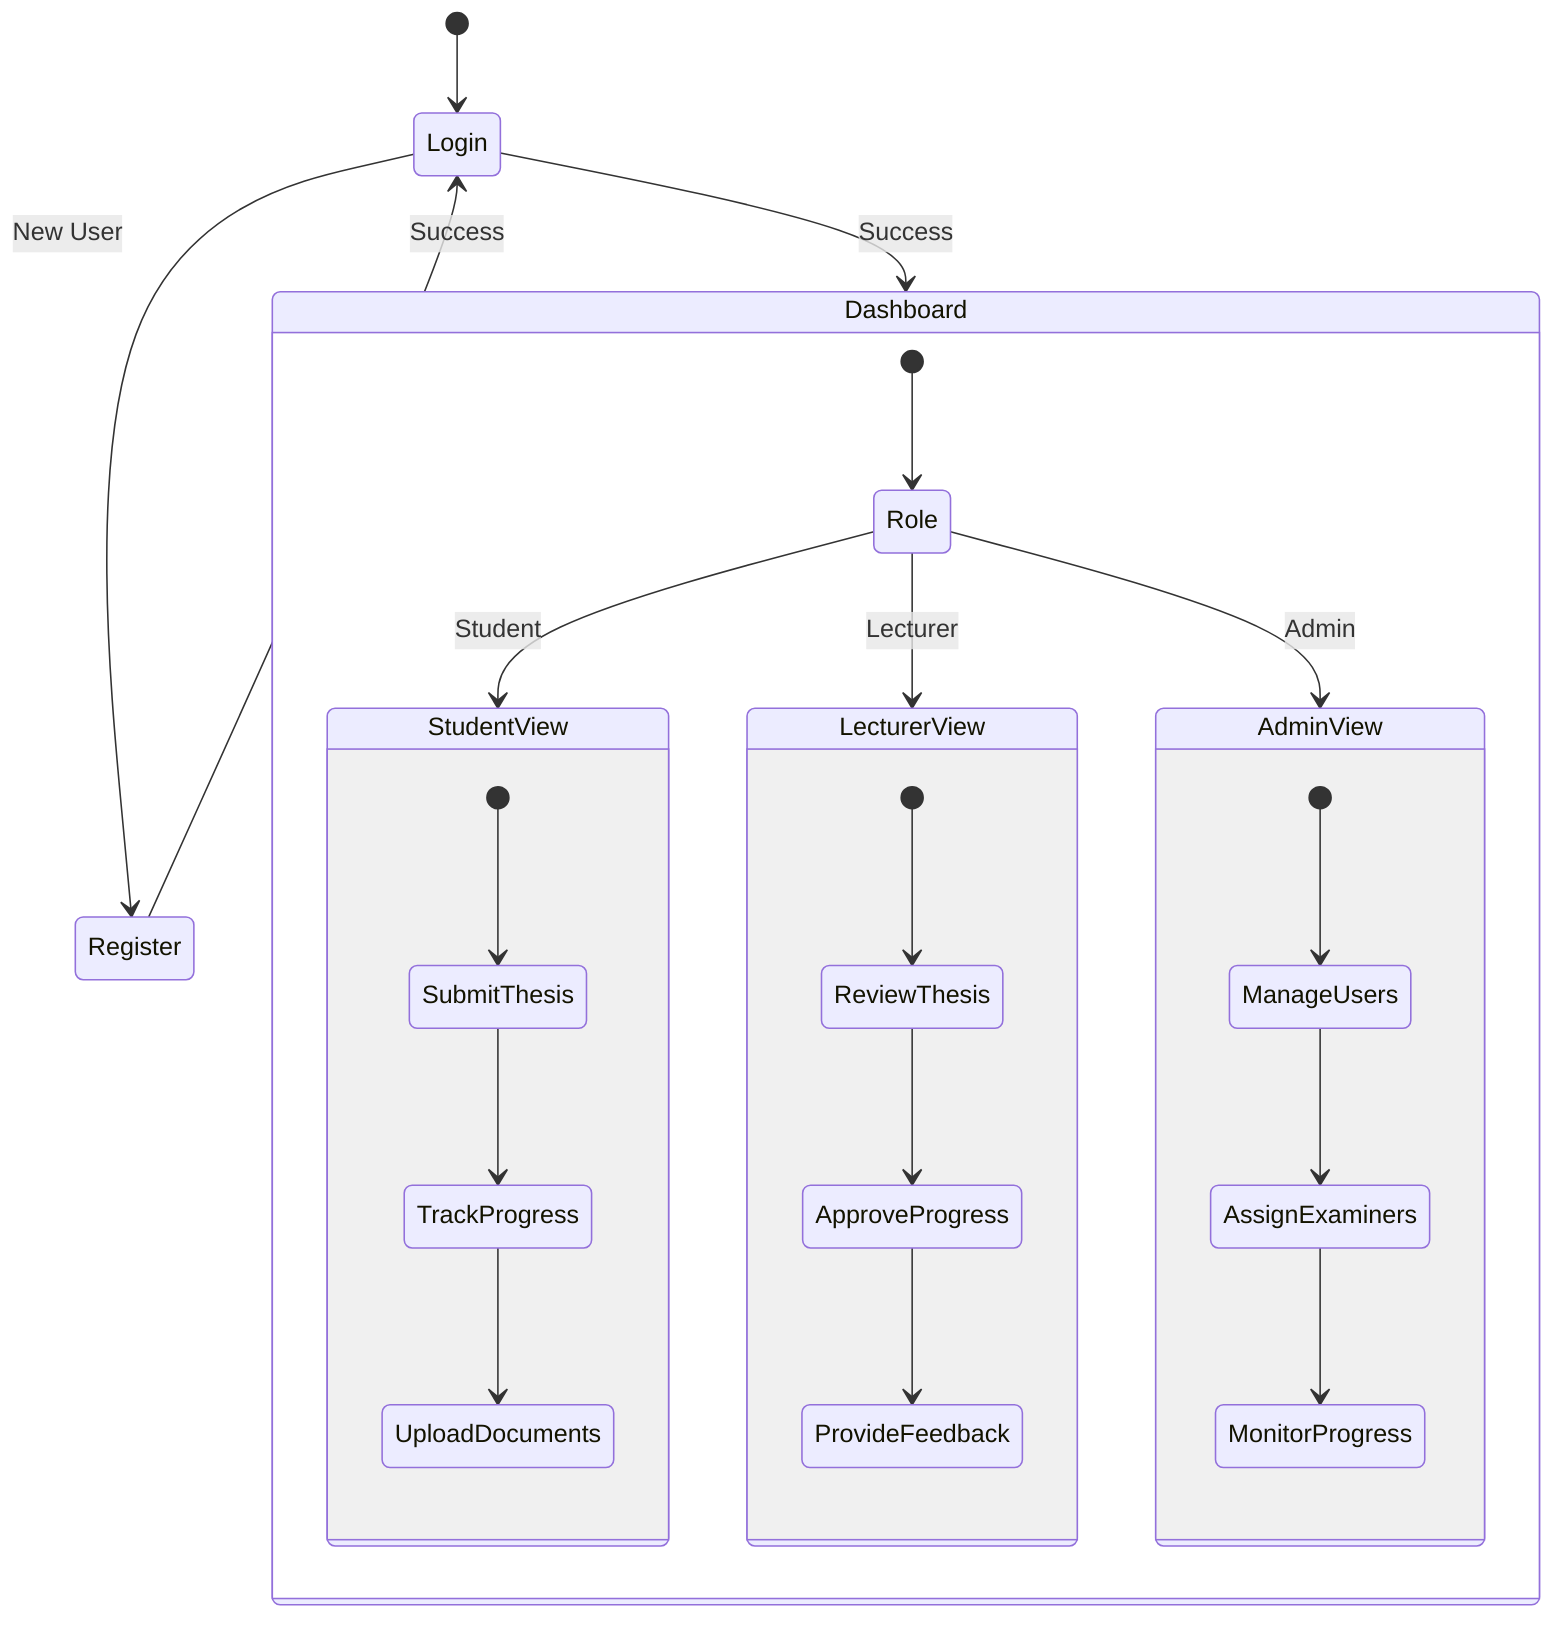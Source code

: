 stateDiagram-v2
    [*] --> Login
    Login --> Register: New User
    Register --> Login: Success
    
    Login --> Dashboard: Success
    
    state Dashboard {
        [*] --> Role
        Role --> StudentView: Student
        Role --> LecturerView: Lecturer
        Role --> AdminView: Admin
        
        state StudentView {
            [*] --> SubmitThesis
            SubmitThesis --> TrackProgress
            TrackProgress --> UploadDocuments
        }
        
        state LecturerView {
            [*] --> ReviewThesis
            ReviewThesis --> ApproveProgress
            ApproveProgress --> ProvideFeedback
        }
        
        state AdminView {
            [*] --> ManageUsers
            ManageUsers --> AssignExaminers
            AssignExaminers --> MonitorProgress
        }
    }